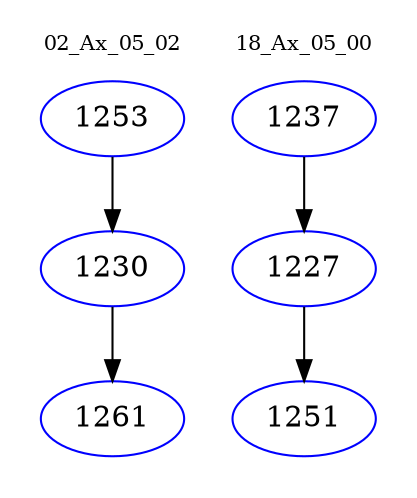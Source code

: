 digraph{
subgraph cluster_0 {
color = white
label = "02_Ax_05_02";
fontsize=10;
T0_1253 [label="1253", color="blue"]
T0_1253 -> T0_1230 [color="black"]
T0_1230 [label="1230", color="blue"]
T0_1230 -> T0_1261 [color="black"]
T0_1261 [label="1261", color="blue"]
}
subgraph cluster_1 {
color = white
label = "18_Ax_05_00";
fontsize=10;
T1_1237 [label="1237", color="blue"]
T1_1237 -> T1_1227 [color="black"]
T1_1227 [label="1227", color="blue"]
T1_1227 -> T1_1251 [color="black"]
T1_1251 [label="1251", color="blue"]
}
}
